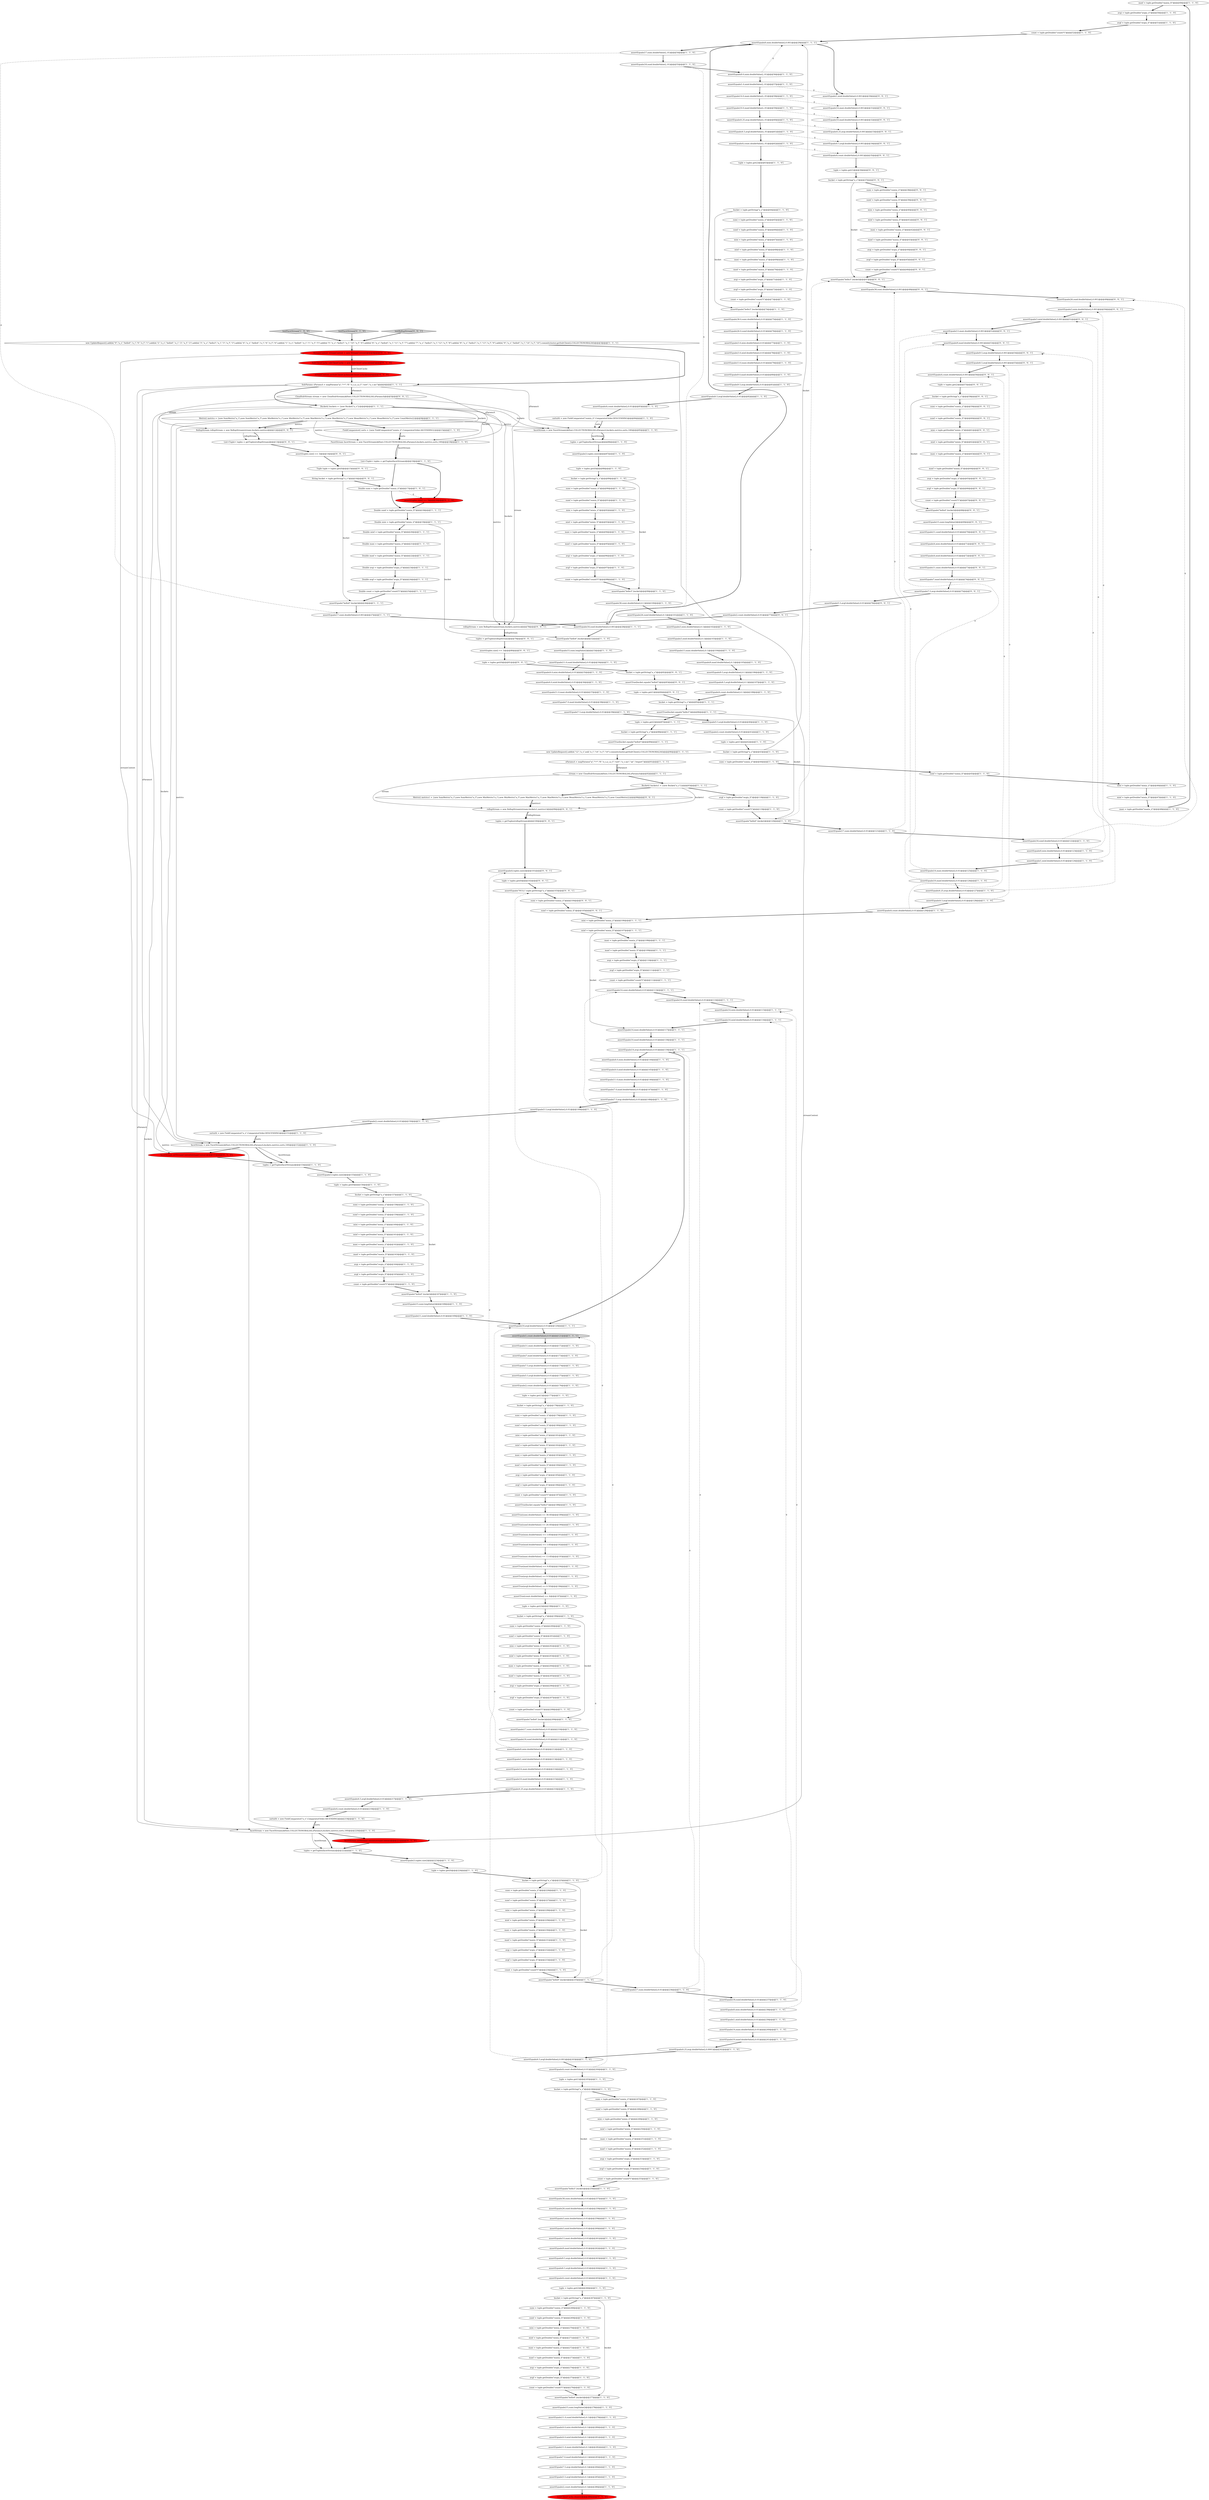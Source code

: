digraph {
163 [style = filled, label = "maxf = tuple.getDouble(\"max(a_f)\")@@@49@@@['1', '1', '0']", fillcolor = white, shape = ellipse image = "AAA0AAABBB1BBB"];
18 [style = filled, label = "bucket = tuple.getString(\"a_s\")@@@199@@@['1', '1', '0']", fillcolor = white, shape = ellipse image = "AAA0AAABBB1BBB"];
247 [style = filled, label = "tuple = tuples.get(1)@@@42@@@['1', '1', '0']", fillcolor = white, shape = ellipse image = "AAA0AAABBB1BBB"];
260 [style = filled, label = "assertEquals(4.0,mini.doubleValue(),0.01)@@@144@@@['1', '1', '0']", fillcolor = white, shape = ellipse image = "AAA0AAABBB1BBB"];
202 [style = filled, label = "assertEquals(1,minf.doubleValue(),0.01)@@@124@@@['1', '1', '0']", fillcolor = white, shape = ellipse image = "AAA0AAABBB1BBB"];
128 [style = filled, label = "assertEquals(4,count.doubleValue(),0.1)@@@108@@@['1', '1', '0']", fillcolor = white, shape = ellipse image = "AAA0AAABBB1BBB"];
62 [style = filled, label = "minf = tuple.getDouble(\"min(a_f)\")@@@107@@@['1', '1', '1']", fillcolor = white, shape = ellipse image = "AAA0AAABBB1BBB"];
165 [style = filled, label = "sumf = tuple.getDouble(\"sum(a_f)\")@@@159@@@['1', '1', '0']", fillcolor = white, shape = ellipse image = "AAA0AAABBB1BBB"];
278 [style = filled, label = "SolrClientCache solrClientCache = new SolrClientCache()@@@5@@@['0', '1', '0']", fillcolor = red, shape = ellipse image = "AAA1AAABBB2BBB"];
147 [style = filled, label = "assertEquals(4,count.doubleValue(),.01)@@@62@@@['1', '1', '0']", fillcolor = white, shape = ellipse image = "AAA0AAABBB1BBB"];
88 [style = filled, label = "assertEquals(3,tuples.size())@@@155@@@['1', '1', '0']", fillcolor = white, shape = ellipse image = "AAA0AAABBB1BBB"];
337 [style = filled, label = "testRollupStream['0', '0', '1']", fillcolor = lightgray, shape = diamond image = "AAA0AAABBB3BBB"];
166 [style = filled, label = "bucket = tuple.getString(\"a_s\")@@@88@@@['1', '1', '1']", fillcolor = white, shape = ellipse image = "AAA0AAABBB1BBB"];
205 [style = filled, label = "avgi = tuple.getDouble(\"avg(a_i)\")@@@164@@@['1', '1', '0']", fillcolor = white, shape = ellipse image = "AAA0AAABBB1BBB"];
45 [style = filled, label = "FacetStream facetStream = new FacetStream(zkHost,COLLECTIONORALIAS,sParamsA,buckets,metrics,sorts,100)@@@18@@@['1', '1', '0']", fillcolor = white, shape = ellipse image = "AAA0AAABBB1BBB"];
139 [style = filled, label = "minf = tuple.getDouble(\"min(a_f)\")@@@161@@@['1', '1', '0']", fillcolor = white, shape = ellipse image = "AAA0AAABBB1BBB"];
63 [style = filled, label = "assertEquals(38.0,sumi.doubleValue(),0.01)@@@75@@@['1', '1', '0']", fillcolor = white, shape = ellipse image = "AAA0AAABBB1BBB"];
35 [style = filled, label = "assertEquals(4.25,avgi.doubleValue(),0.01)@@@127@@@['1', '1', '0']", fillcolor = white, shape = ellipse image = "AAA0AAABBB1BBB"];
68 [style = filled, label = "tuples = getTuples(facetStream)@@@86@@@['1', '1', '0']", fillcolor = white, shape = ellipse image = "AAA0AAABBB1BBB"];
104 [style = filled, label = "tuple = tuples.get(2)@@@266@@@['1', '1', '0']", fillcolor = white, shape = ellipse image = "AAA0AAABBB1BBB"];
183 [style = filled, label = "Double maxf = tuple.getDouble(\"max(a_f)\")@@@22@@@['1', '1', '1']", fillcolor = white, shape = ellipse image = "AAA0AAABBB1BBB"];
155 [style = filled, label = "sumi = tuple.getDouble(\"sum(a_i)\")@@@179@@@['1', '1', '0']", fillcolor = white, shape = ellipse image = "AAA0AAABBB1BBB"];
61 [style = filled, label = "avgf = tuple.getDouble(\"avg(a_f)\")@@@207@@@['1', '1', '0']", fillcolor = white, shape = ellipse image = "AAA0AAABBB1BBB"];
42 [style = filled, label = "avgi = tuple.getDouble(\"avg(a_i)\")@@@185@@@['1', '1', '0']", fillcolor = white, shape = ellipse image = "AAA0AAABBB1BBB"];
315 [style = filled, label = "assertEquals(6.5,avgf.doubleValue(),0.001)@@@55@@@['0', '0', '1']", fillcolor = white, shape = ellipse image = "AAA0AAABBB3BBB"];
298 [style = filled, label = "assert(tuples.size() == 3)@@@80@@@['0', '0', '1']", fillcolor = white, shape = ellipse image = "AAA0AAABBB3BBB"];
30 [style = filled, label = "sorts(0( = new FieldComparator(\"a_s\",ComparatorOrder.DESCENDING)@@@151@@@['1', '1', '0']", fillcolor = white, shape = ellipse image = "AAA0AAABBB1BBB"];
349 [style = filled, label = "avgi = tuple.getDouble(\"avg(a_i)\")@@@65@@@['0', '0', '1']", fillcolor = white, shape = ellipse image = "AAA0AAABBB3BBB"];
94 [style = filled, label = "assertEquals(14,maxi.doubleValue(),0.01)@@@240@@@['1', '1', '0']", fillcolor = white, shape = ellipse image = "AAA0AAABBB1BBB"];
34 [style = filled, label = "maxi = tuple.getDouble(\"max(a_i)\")@@@272@@@['1', '1', '0']", fillcolor = white, shape = ellipse image = "AAA0AAABBB1BBB"];
69 [style = filled, label = "assertEquals(4.5,avgf.doubleValue(),0.001)@@@243@@@['1', '1', '0']", fillcolor = white, shape = ellipse image = "AAA0AAABBB1BBB"];
140 [style = filled, label = "assertEquals(10,minf.doubleValue(),0.01)@@@116@@@['1', '1', '1']", fillcolor = white, shape = ellipse image = "AAA0AAABBB1BBB"];
66 [style = filled, label = "assertEquals(1,minf.doubleValue(),0.01)@@@213@@@['1', '1', '0']", fillcolor = white, shape = ellipse image = "AAA0AAABBB1BBB"];
246 [style = filled, label = "mini = tuple.getDouble(\"min(a_i)\")@@@270@@@['1', '1', '0']", fillcolor = white, shape = ellipse image = "AAA0AAABBB1BBB"];
148 [style = filled, label = "assertEquals(17,sumi.doubleValue(),0.001)@@@27@@@['1', '1', '1']", fillcolor = white, shape = ellipse image = "AAA0AAABBB1BBB"];
276 [style = filled, label = "facetStream.setStreamContext(streamContext)@@@153@@@['0', '1', '0']", fillcolor = red, shape = ellipse image = "AAA1AAABBB2BBB"];
233 [style = filled, label = "maxi = tuple.getDouble(\"max(a_i)\")@@@204@@@['1', '1', '0']", fillcolor = white, shape = ellipse image = "AAA0AAABBB1BBB"];
234 [style = filled, label = "sumi = tuple.getDouble(\"sum(a_i)\")@@@44@@@['1', '1', '0']", fillcolor = white, shape = ellipse image = "AAA0AAABBB1BBB"];
324 [style = filled, label = "tuples = getTuples(rollupStream)@@@100@@@['0', '0', '1']", fillcolor = white, shape = ellipse image = "AAA0AAABBB3BBB"];
11 [style = filled, label = "testFacetStream['1', '0', '0']", fillcolor = lightgray, shape = diamond image = "AAA0AAABBB1BBB"];
231 [style = filled, label = "assertEquals(17,sumi.doubleValue(),.01)@@@54@@@['1', '1', '0']", fillcolor = white, shape = ellipse image = "AAA0AAABBB1BBB"];
321 [style = filled, label = "count = tuple.getDouble(\"count(*)\")@@@67@@@['0', '0', '1']", fillcolor = white, shape = ellipse image = "AAA0AAABBB3BBB"];
302 [style = filled, label = "String bucket = tuple.getString(\"a_s\")@@@16@@@['0', '0', '1']", fillcolor = white, shape = ellipse image = "AAA0AAABBB3BBB"];
333 [style = filled, label = "assertEquals(4.5,avgf.doubleValue(),0.001)@@@34@@@['0', '0', '1']", fillcolor = white, shape = ellipse image = "AAA0AAABBB3BBB"];
236 [style = filled, label = "assertEquals(7.5,avgi.doubleValue(),0.1)@@@284@@@['1', '1', '0']", fillcolor = white, shape = ellipse image = "AAA0AAABBB1BBB"];
21 [style = filled, label = "assertEquals(11.0,sumf.doubleValue(),0.01)@@@34@@@['1', '1', '0']", fillcolor = white, shape = ellipse image = "AAA0AAABBB1BBB"];
86 [style = filled, label = "assertEquals(13,maxi.doubleValue(),0.01)@@@261@@@['1', '1', '0']", fillcolor = white, shape = ellipse image = "AAA0AAABBB1BBB"];
314 [style = filled, label = "List<Tuple> tuples = getTuples(rollupStream)@@@13@@@['0', '0', '1']", fillcolor = white, shape = ellipse image = "AAA0AAABBB3BBB"];
206 [style = filled, label = "tuple = tuples.get(2)@@@87@@@['1', '1', '1']", fillcolor = white, shape = ellipse image = "AAA0AAABBB1BBB"];
1 [style = filled, label = "sumf = tuple.getDouble(\"sum(a_f)\")@@@248@@@['1', '1', '0']", fillcolor = white, shape = ellipse image = "AAA0AAABBB1BBB"];
33 [style = filled, label = "avgf = tuple.getDouble(\"avg(a_f)\")@@@97@@@['1', '1', '0']", fillcolor = white, shape = ellipse image = "AAA0AAABBB1BBB"];
105 [style = filled, label = "assertTrue(count.doubleValue() == 4)@@@197@@@['1', '1', '0']", fillcolor = white, shape = ellipse image = "AAA0AAABBB1BBB"];
187 [style = filled, label = "facetStream = new FacetStream(zkHost,COLLECTIONORALIAS,sParamsA,buckets,metrics,sorts,100)@@@85@@@['1', '1', '0']", fillcolor = white, shape = ellipse image = "AAA0AAABBB1BBB"];
158 [style = filled, label = "assertEquals(4.0,minf.doubleValue(),0.01)@@@36@@@['1', '1', '0']", fillcolor = white, shape = ellipse image = "AAA0AAABBB1BBB"];
102 [style = filled, label = "avgf = tuple.getDouble(\"avg(a_f)\")@@@233@@@['1', '1', '0']", fillcolor = white, shape = ellipse image = "AAA0AAABBB1BBB"];
204 [style = filled, label = "avgf = tuple.getDouble(\"avg(a_f)\")@@@51@@@['1', '1', '0']", fillcolor = white, shape = ellipse image = "AAA0AAABBB1BBB"];
57 [style = filled, label = "count = tuple.getDouble(\"count(*)\")@@@187@@@['1', '1', '0']", fillcolor = white, shape = ellipse image = "AAA0AAABBB1BBB"];
4 [style = filled, label = "tuples = getTuples(facetStream)@@@154@@@['1', '1', '0']", fillcolor = white, shape = ellipse image = "AAA0AAABBB1BBB"];
210 [style = filled, label = "assertEquals(10,sumf.doubleValue(),0.01)@@@114@@@['1', '1', '1']", fillcolor = white, shape = ellipse image = "AAA0AAABBB1BBB"];
185 [style = filled, label = "assertEquals(0,mini.doubleValue(),0.001)@@@29@@@['1', '1', '1']", fillcolor = white, shape = ellipse image = "AAA0AAABBB1BBB"];
311 [style = filled, label = "Metric(( metrics1 = {new SumMetric(\"a_i\"),new SumMetric(\"a_f\"),new MinMetric(\"a_i\"),new MinMetric(\"a_f\"),new MaxMetric(\"a_i\"),new MaxMetric(\"a_f\"),new MeanMetric(\"a_i\"),new MeanMetric(\"a_f\"),new CountMetric()}@@@96@@@['0', '0', '1']", fillcolor = white, shape = ellipse image = "AAA0AAABBB3BBB"];
64 [style = filled, label = "count = tuple.getDouble(\"count(*)\")@@@276@@@['1', '1', '0']", fillcolor = white, shape = ellipse image = "AAA0AAABBB1BBB"];
242 [style = filled, label = "Double minf = tuple.getDouble(\"min(a_f)\")@@@20@@@['1', '1', '1']", fillcolor = white, shape = ellipse image = "AAA0AAABBB1BBB"];
261 [style = filled, label = "assertTrue(avgf.doubleValue() == 6.5D)@@@196@@@['1', '1', '0']", fillcolor = white, shape = ellipse image = "AAA0AAABBB1BBB"];
271 [style = filled, label = "mini = tuple.getDouble(\"min(a_i)\")@@@228@@@['1', '1', '0']", fillcolor = white, shape = ellipse image = "AAA0AAABBB1BBB"];
114 [style = filled, label = "List<Tuple> tuples = getTuples(facetStream)@@@19@@@['1', '1', '0']", fillcolor = white, shape = ellipse image = "AAA0AAABBB1BBB"];
334 [style = filled, label = "assertEquals(4,count.doubleValue(),0.001)@@@35@@@['0', '0', '1']", fillcolor = white, shape = ellipse image = "AAA0AAABBB3BBB"];
200 [style = filled, label = "Bucket(( buckets = {new Bucket(\"a_s\")}@@@6@@@['1', '1', '1']", fillcolor = white, shape = ellipse image = "AAA0AAABBB1BBB"];
101 [style = filled, label = "count = tuple.getDouble(\"count(*)\")@@@112@@@['1', '1', '1']", fillcolor = white, shape = ellipse image = "AAA0AAABBB1BBB"];
224 [style = filled, label = "assertEquals(3,tuples.size())@@@223@@@['1', '1', '0']", fillcolor = white, shape = ellipse image = "AAA0AAABBB1BBB"];
279 [style = filled, label = "streamContext.setSolrClientCache(solrClientCache)@@@6@@@['0', '1', '0']", fillcolor = red, shape = ellipse image = "AAA1AAABBB2BBB"];
192 [style = filled, label = "assertTrue(bucket.equals(\"hello3\"))@@@188@@@['1', '1', '0']", fillcolor = white, shape = ellipse image = "AAA0AAABBB1BBB"];
71 [style = filled, label = "sorts(0( = new FieldComparator(\"sum(a_i)\",ComparatorOrder.DESCENDING)@@@84@@@['1', '1', '0']", fillcolor = white, shape = ellipse image = "AAA0AAABBB1BBB"];
239 [style = filled, label = "assertEquals(18,sumf.doubleValue(),.01)@@@55@@@['1', '1', '0']", fillcolor = white, shape = ellipse image = "AAA0AAABBB1BBB"];
141 [style = filled, label = "assertEquals(17,sumi.doubleValue(),0.01)@@@121@@@['1', '1', '0']", fillcolor = white, shape = ellipse image = "AAA0AAABBB1BBB"];
8 [style = filled, label = "assertEquals(\"hello0\",bucket)@@@26@@@['1', '1', '1']", fillcolor = white, shape = ellipse image = "AAA0AAABBB1BBB"];
316 [style = filled, label = "assertEquals(3,minf.doubleValue(),0.001)@@@51@@@['0', '0', '1']", fillcolor = white, shape = ellipse image = "AAA0AAABBB3BBB"];
212 [style = filled, label = "assertEquals(7,maxf.doubleValue(),0.01)@@@173@@@['1', '1', '0']", fillcolor = white, shape = ellipse image = "AAA0AAABBB1BBB"];
27 [style = filled, label = "minf = tuple.getDouble(\"min(a_f)\")@@@203@@@['1', '1', '0']", fillcolor = white, shape = ellipse image = "AAA0AAABBB1BBB"];
123 [style = filled, label = "bucket = tuple.getString(\"a_s\")@@@225@@@['1', '1', '0']", fillcolor = white, shape = ellipse image = "AAA0AAABBB1BBB"];
193 [style = filled, label = "assertEquals(7.5,avgi.doubleValue(),0.01)@@@148@@@['1', '1', '0']", fillcolor = white, shape = ellipse image = "AAA0AAABBB1BBB"];
175 [style = filled, label = "avgf = tuple.getDouble(\"avg(a_f)\")@@@118@@@['1', '1', '0']", fillcolor = white, shape = ellipse image = "AAA0AAABBB1BBB"];
322 [style = filled, label = "assertEquals(14,maxi.doubleValue(),0.001)@@@31@@@['0', '0', '1']", fillcolor = white, shape = ellipse image = "AAA0AAABBB3BBB"];
258 [style = filled, label = "maxi = tuple.getDouble(\"max(a_i)\")@@@183@@@['1', '1', '0']", fillcolor = white, shape = ellipse image = "AAA0AAABBB1BBB"];
272 [style = filled, label = "assertEquals(\"hello4\",bucket)@@@167@@@['1', '1', '0']", fillcolor = white, shape = ellipse image = "AAA0AAABBB1BBB"];
297 [style = filled, label = "sumf = tuple.getDouble(\"sum(a_f)\")@@@39@@@['0', '0', '1']", fillcolor = white, shape = ellipse image = "AAA0AAABBB3BBB"];
50 [style = filled, label = "sumi = tuple.getDouble(\"sum(a_i)\")@@@65@@@['1', '1', '0']", fillcolor = white, shape = ellipse image = "AAA0AAABBB1BBB"];
93 [style = filled, label = "assertEquals(7.0,maxf.doubleValue(),0.1)@@@283@@@['1', '1', '0']", fillcolor = white, shape = ellipse image = "AAA0AAABBB1BBB"];
149 [style = filled, label = "assertEquals(7.0,maxf.doubleValue(),0.01)@@@38@@@['1', '1', '0']", fillcolor = white, shape = ellipse image = "AAA0AAABBB1BBB"];
146 [style = filled, label = "minf = tuple.getDouble(\"min(a_f)\")@@@250@@@['1', '1', '0']", fillcolor = white, shape = ellipse image = "AAA0AAABBB1BBB"];
40 [style = filled, label = "assertEquals(0,mini.doubleValue(),0.01)@@@212@@@['1', '1', '0']", fillcolor = white, shape = ellipse image = "AAA0AAABBB1BBB"];
289 [style = filled, label = "sumf = tuple.getDouble(\"sum(a_f)\")@@@105@@@['0', '0', '1']", fillcolor = white, shape = ellipse image = "AAA0AAABBB3BBB"];
331 [style = filled, label = "assertEquals(4,count.doubleValue(),0.001)@@@56@@@['0', '0', '1']", fillcolor = white, shape = ellipse image = "AAA0AAABBB3BBB"];
336 [style = filled, label = "assertEquals(15,sumi.longValue())@@@69@@@['0', '0', '1']", fillcolor = white, shape = ellipse image = "AAA0AAABBB3BBB"];
342 [style = filled, label = "minf = tuple.getDouble(\"min(a_f)\")@@@41@@@['0', '0', '1']", fillcolor = white, shape = ellipse image = "AAA0AAABBB3BBB"];
182 [style = filled, label = "mini = tuple.getDouble(\"min(a_i)\")@@@249@@@['1', '1', '0']", fillcolor = white, shape = ellipse image = "AAA0AAABBB1BBB"];
304 [style = filled, label = "assertEquals(9.5,avgi.doubleValue(),0.001)@@@54@@@['0', '0', '1']", fillcolor = white, shape = ellipse image = "AAA0AAABBB3BBB"];
283 [style = filled, label = "assertEquals(10,maxf.doubleValue(),0.001)@@@32@@@['0', '0', '1']", fillcolor = white, shape = ellipse image = "AAA0AAABBB3BBB"];
115 [style = filled, label = "assertEquals(26.0,sumf.doubleValue(),0.01)@@@76@@@['1', '1', '0']", fillcolor = white, shape = ellipse image = "AAA0AAABBB1BBB"];
98 [style = filled, label = "assertTrue(sumf.doubleValue() == 26.0D)@@@190@@@['1', '1', '0']", fillcolor = white, shape = ellipse image = "AAA0AAABBB1BBB"];
152 [style = filled, label = "assertEquals(4,count.doubleValue(),0.01)@@@218@@@['1', '1', '0']", fillcolor = white, shape = ellipse image = "AAA0AAABBB1BBB"];
127 [style = filled, label = "sumf = tuple.getDouble(\"sum(a_f)\")@@@180@@@['1', '1', '0']", fillcolor = white, shape = ellipse image = "AAA0AAABBB1BBB"];
5 [style = filled, label = "assertEquals(15,sumi.longValue())@@@168@@@['1', '1', '0']", fillcolor = white, shape = ellipse image = "AAA0AAABBB1BBB"];
229 [style = filled, label = "assertEquals(0,mini.doubleValue(),0.01)@@@238@@@['1', '1', '0']", fillcolor = white, shape = ellipse image = "AAA0AAABBB1BBB"];
130 [style = filled, label = "assertEquals(2,count.doubleValue(),0.1)@@@286@@@['1', '1', '0']", fillcolor = white, shape = ellipse image = "AAA0AAABBB1BBB"];
52 [style = filled, label = "minf = tuple.getDouble(\"min(a_f)\")@@@229@@@['1', '1', '0']", fillcolor = white, shape = ellipse image = "AAA0AAABBB1BBB"];
85 [style = filled, label = "assertEquals(4.25,avgi.doubleValue(),0.0001)@@@242@@@['1', '1', '0']", fillcolor = white, shape = ellipse image = "AAA0AAABBB1BBB"];
150 [style = filled, label = "stream = new CloudSolrStream(zkHost,COLLECTIONORALIAS,sParamsA)@@@92@@@['1', '1', '1']", fillcolor = white, shape = ellipse image = "AAA0AAABBB1BBB"];
309 [style = filled, label = "tuple = tuples.get(1)@@@36@@@['0', '0', '1']", fillcolor = white, shape = ellipse image = "AAA0AAABBB3BBB"];
26 [style = filled, label = "maxf = tuple.getDouble(\"max(a_f)\")@@@70@@@['1', '1', '0']", fillcolor = white, shape = ellipse image = "AAA0AAABBB1BBB"];
266 [style = filled, label = "assertEquals(2,count.doubleValue(),0.01)@@@41@@@['1', '1', '0']", fillcolor = white, shape = ellipse image = "AAA0AAABBB1BBB"];
209 [style = filled, label = "assertEquals(26,sumf.doubleValue(),0.01)@@@258@@@['1', '1', '0']", fillcolor = white, shape = ellipse image = "AAA0AAABBB1BBB"];
257 [style = filled, label = "sumf = tuple.getDouble(\"sum(a_f)\")@@@201@@@['1', '1', '0']", fillcolor = white, shape = ellipse image = "AAA0AAABBB1BBB"];
55 [style = filled, label = "maxf = tuple.getDouble(\"max(a_f)\")@@@95@@@['1', '1', '0']", fillcolor = white, shape = ellipse image = "AAA0AAABBB1BBB"];
275 [style = filled, label = "StreamContext streamContext = new StreamContext()@@@4@@@['0', '1', '0']", fillcolor = red, shape = ellipse image = "AAA1AAABBB2BBB"];
81 [style = filled, label = "maxi = tuple.getDouble(\"max(a_i)\")@@@108@@@['1', '1', '1']", fillcolor = white, shape = ellipse image = "AAA0AAABBB1BBB"];
238 [style = filled, label = "new UpdateRequest().add(id,\"12\",\"a_s\",null,\"a_i\",\"14\",\"a_f\",\"10\").commit(cluster.getSolrClient(),COLLECTIONORALIAS)@@@90@@@['1', '1', '1']", fillcolor = white, shape = ellipse image = "AAA0AAABBB1BBB"];
320 [style = filled, label = "sumi = tuple.getDouble(\"sum(a_i)\")@@@104@@@['0', '0', '1']", fillcolor = white, shape = ellipse image = "AAA0AAABBB3BBB"];
318 [style = filled, label = "assertEquals(38,sumi.doubleValue(),0.001)@@@48@@@['0', '0', '1']", fillcolor = white, shape = ellipse image = "AAA0AAABBB3BBB"];
56 [style = filled, label = "mini = tuple.getDouble(\"min(a_i)\")@@@202@@@['1', '1', '0']", fillcolor = white, shape = ellipse image = "AAA0AAABBB1BBB"];
39 [style = filled, label = "assertEquals(\"hello3\",bucket)@@@99@@@['1', '1', '0']", fillcolor = white, shape = ellipse image = "AAA0AAABBB1BBB"];
245 [style = filled, label = "assertEquals(3.0,minf.doubleValue(),0.01)@@@78@@@['1', '1', '0']", fillcolor = white, shape = ellipse image = "AAA0AAABBB1BBB"];
293 [style = filled, label = "maxi = tuple.getDouble(\"max(a_i)\")@@@63@@@['0', '0', '1']", fillcolor = white, shape = ellipse image = "AAA0AAABBB3BBB"];
240 [style = filled, label = "assertEquals(10,maxf.doubleValue(),0.01)@@@241@@@['1', '1', '0']", fillcolor = white, shape = ellipse image = "AAA0AAABBB1BBB"];
49 [style = filled, label = "Double sumf = tuple.getDouble(\"sum(a_f)\")@@@18@@@['1', '1', '1']", fillcolor = white, shape = ellipse image = "AAA0AAABBB1BBB"];
84 [style = filled, label = "assertEquals(4,count.doubleValue(),0.01)@@@83@@@['1', '1', '0']", fillcolor = white, shape = ellipse image = "AAA0AAABBB1BBB"];
344 [style = filled, label = "assertEquals(4,minf.doubleValue(),0.01)@@@72@@@['0', '0', '1']", fillcolor = white, shape = ellipse image = "AAA0AAABBB3BBB"];
197 [style = filled, label = "assertEquals(11.0,maxi.doubleValue(),0.1)@@@282@@@['1', '1', '0']", fillcolor = white, shape = ellipse image = "AAA0AAABBB1BBB"];
74 [style = filled, label = "assertTrue(mini.doubleValue() == 3.0D)@@@191@@@['1', '1', '0']", fillcolor = white, shape = ellipse image = "AAA0AAABBB1BBB"];
112 [style = filled, label = "assertEquals(7.0,maxf.doubleValue(),0.01)@@@147@@@['1', '1', '0']", fillcolor = white, shape = ellipse image = "AAA0AAABBB1BBB"];
281 [style = filled, label = "assertEquals(\"hello3\",bucket)@@@47@@@['0', '0', '1']", fillcolor = white, shape = ellipse image = "AAA0AAABBB3BBB"];
122 [style = filled, label = "sumf = tuple.getDouble(\"sum(a_f)\")@@@269@@@['1', '1', '0']", fillcolor = white, shape = ellipse image = "AAA0AAABBB1BBB"];
29 [style = filled, label = "avgf = tuple.getDouble(\"avg(a_f)\")@@@111@@@['1', '1', '1']", fillcolor = white, shape = ellipse image = "AAA0AAABBB1BBB"];
111 [style = filled, label = "maxf = tuple.getDouble(\"max(a_f)\")@@@231@@@['1', '1', '0']", fillcolor = white, shape = ellipse image = "AAA0AAABBB1BBB"];
291 [style = filled, label = "tuple = tuples.get(0)@@@81@@@['0', '0', '1']", fillcolor = white, shape = ellipse image = "AAA0AAABBB3BBB"];
350 [style = filled, label = "assertEquals(3,mini.doubleValue(),0.001)@@@50@@@['0', '0', '1']", fillcolor = white, shape = ellipse image = "AAA0AAABBB3BBB"];
332 [style = filled, label = "tuple = tuples.get(0)@@@102@@@['0', '0', '1']", fillcolor = white, shape = ellipse image = "AAA0AAABBB3BBB"];
215 [style = filled, label = "assertEquals(10,maxf.doubleValue(),0.01)@@@126@@@['1', '1', '0']", fillcolor = white, shape = ellipse image = "AAA0AAABBB1BBB"];
113 [style = filled, label = "assertEquals(9.5,avgi.doubleValue(),0.01)@@@81@@@['1', '1', '0']", fillcolor = white, shape = ellipse image = "AAA0AAABBB1BBB"];
300 [style = filled, label = "count = tuple.getDouble(\"count(*)\")@@@46@@@['0', '0', '1']", fillcolor = white, shape = ellipse image = "AAA0AAABBB3BBB"];
116 [style = filled, label = "count = tuple.getDouble(\"count(*)\")@@@98@@@['1', '1', '0']", fillcolor = white, shape = ellipse image = "AAA0AAABBB1BBB"];
211 [style = filled, label = "Double maxi = tuple.getDouble(\"max(a_i)\")@@@21@@@['1', '1', '1']", fillcolor = white, shape = ellipse image = "AAA0AAABBB1BBB"];
277 [style = filled, label = "testFacetStream['0', '1', '0']", fillcolor = lightgray, shape = diamond image = "AAA0AAABBB2BBB"];
137 [style = filled, label = "assertEquals(9.5,avgi.doubleValue(),0.1)@@@106@@@['1', '1', '0']", fillcolor = white, shape = ellipse image = "AAA0AAABBB1BBB"];
292 [style = filled, label = "assertEquals(\"NULL\",tuple.getString(\"a_s\"))@@@103@@@['0', '0', '1']", fillcolor = white, shape = ellipse image = "AAA0AAABBB3BBB"];
89 [style = filled, label = "assertEquals(9,maxf.doubleValue(),0.1)@@@105@@@['1', '1', '0']", fillcolor = white, shape = ellipse image = "AAA0AAABBB1BBB"];
99 [style = filled, label = "assertTrue(bucket.equals(\"hello3\"))@@@86@@@['1', '1', '1']", fillcolor = white, shape = ellipse image = "AAA0AAABBB1BBB"];
221 [style = filled, label = "assertTrue(maxi.doubleValue() == 13.0D)@@@193@@@['1', '1', '0']", fillcolor = white, shape = ellipse image = "AAA0AAABBB1BBB"];
195 [style = filled, label = "avgi = tuple.getDouble(\"avg(a_i)\")@@@232@@@['1', '1', '0']", fillcolor = white, shape = ellipse image = "AAA0AAABBB1BBB"];
249 [style = filled, label = "bucket = tuple.getString(\"a_s\")@@@64@@@['1', '1', '0']", fillcolor = white, shape = ellipse image = "AAA0AAABBB1BBB"];
213 [style = filled, label = "assertEquals(14.0,maxi.doubleValue(),.01)@@@58@@@['1', '1', '0']", fillcolor = white, shape = ellipse image = "AAA0AAABBB1BBB"];
232 [style = filled, label = "tuple = tuples.get(0)@@@156@@@['1', '1', '0']", fillcolor = white, shape = ellipse image = "AAA0AAABBB1BBB"];
273 [style = filled, label = "{solrClientCache.close()}@@@288@@@['0', '1', '0']", fillcolor = red, shape = ellipse image = "AAA1AAABBB2BBB"];
82 [style = filled, label = "assertEquals(4.0,mini.doubleValue(),0.01)@@@35@@@['1', '1', '0']", fillcolor = white, shape = ellipse image = "AAA0AAABBB1BBB"];
216 [style = filled, label = "assertEquals(4,count.doubleValue(),0.01)@@@129@@@['1', '1', '0']", fillcolor = white, shape = ellipse image = "AAA0AAABBB1BBB"];
0 [style = filled, label = "assertEquals(17,sumi.doubleValue(),0.01)@@@236@@@['1', '1', '0']", fillcolor = white, shape = ellipse image = "AAA0AAABBB1BBB"];
31 [style = filled, label = "new UpdateRequest().add(id,\"0\",\"a_s\",\"hello0\",\"a_i\",\"0\",\"a_f\",\"1\").add(id,\"2\",\"a_s\",\"hello0\",\"a_i\",\"2\",\"a_f\",\"2\").add(id,\"3\",\"a_s\",\"hello3\",\"a_i\",\"3\",\"a_f\",\"3\").add(id,\"4\",\"a_s\",\"hello4\",\"a_i\",\"4\",\"a_f\",\"4\").add(id,\"1\",\"a_s\",\"hello0\",\"a_i\",\"1\",\"a_f\",\"5\").add(id,\"5\",\"a_s\",\"hello3\",\"a_i\",\"10\",\"a_f\",\"6\").add(id,\"6\",\"a_s\",\"hello4\",\"a_i\",\"11\",\"a_f\",\"7\").add(id,\"7\",\"a_s\",\"hello3\",\"a_i\",\"12\",\"a_f\",\"8\").add(id,\"8\",\"a_s\",\"hello3\",\"a_i\",\"13\",\"a_f\",\"9\").add(id,\"9\",\"a_s\",\"hello0\",\"a_i\",\"14\",\"a_f\",\"10\").commit(cluster.getSolrClient(),COLLECTIONORALIAS)@@@3@@@['1', '1', '1']", fillcolor = white, shape = ellipse image = "AAA0AAABBB1BBB"];
243 [style = filled, label = "assertTrue(minf.doubleValue() == 3.0D)@@@192@@@['1', '1', '0']", fillcolor = white, shape = ellipse image = "AAA0AAABBB1BBB"];
180 [style = filled, label = "assertEquals(13,maxi.doubleValue(),0.1)@@@104@@@['1', '1', '0']", fillcolor = white, shape = ellipse image = "AAA0AAABBB1BBB"];
329 [style = filled, label = "tuples = getTuples(rollupStream)@@@79@@@['0', '0', '1']", fillcolor = white, shape = ellipse image = "AAA0AAABBB3BBB"];
156 [style = filled, label = "assertEquals(4.25,avgi.doubleValue(),0.01)@@@216@@@['1', '1', '0']", fillcolor = white, shape = ellipse image = "AAA0AAABBB1BBB"];
313 [style = filled, label = "maxf = tuple.getDouble(\"max(a_f)\")@@@43@@@['0', '0', '1']", fillcolor = white, shape = ellipse image = "AAA0AAABBB3BBB"];
310 [style = filled, label = "avgf = tuple.getDouble(\"avg(a_f)\")@@@66@@@['0', '0', '1']", fillcolor = white, shape = ellipse image = "AAA0AAABBB3BBB"];
38 [style = filled, label = "assertEquals(9.0,maxf.doubleValue(),0.01)@@@80@@@['1', '1', '0']", fillcolor = white, shape = ellipse image = "AAA0AAABBB1BBB"];
288 [style = filled, label = "assertEquals(11,sumf.doubleValue(),0.01)@@@70@@@['0', '0', '1']", fillcolor = white, shape = ellipse image = "AAA0AAABBB3BBB"];
264 [style = filled, label = "tuple = tuples.get(0)@@@88@@@['1', '1', '0']", fillcolor = white, shape = ellipse image = "AAA0AAABBB1BBB"];
308 [style = filled, label = "sumi = tuple.getDouble(\"sum(a_i)\")@@@38@@@['0', '0', '1']", fillcolor = white, shape = ellipse image = "AAA0AAABBB3BBB"];
339 [style = filled, label = "rollupStream = new RollupStream(stream,buckets,metrics)@@@78@@@['0', '0', '1']", fillcolor = white, shape = ellipse image = "AAA0AAABBB3BBB"];
226 [style = filled, label = "tuple = tuples.get(0)@@@224@@@['1', '1', '0']", fillcolor = white, shape = ellipse image = "AAA0AAABBB1BBB"];
222 [style = filled, label = "sorts(0( = new FieldComparator(\"a_s\",ComparatorOrder.ASCENDING)@@@219@@@['1', '1', '0']", fillcolor = white, shape = ellipse image = "AAA0AAABBB1BBB"];
201 [style = filled, label = "sumi = tuple.getDouble(\"sum(a_i)\")@@@90@@@['1', '1', '0']", fillcolor = white, shape = ellipse image = "AAA0AAABBB1BBB"];
167 [style = filled, label = "assertEquals(4.0,minf.doubleValue(),0.01)@@@145@@@['1', '1', '0']", fillcolor = white, shape = ellipse image = "AAA0AAABBB1BBB"];
286 [style = filled, label = "assertEquals(1,minf.doubleValue(),0.001)@@@30@@@['0', '0', '1']", fillcolor = white, shape = ellipse image = "AAA0AAABBB3BBB"];
348 [style = filled, label = "sumf = tuple.getDouble(\"sum(a_f)\")@@@60@@@['0', '0', '1']", fillcolor = white, shape = ellipse image = "AAA0AAABBB3BBB"];
143 [style = filled, label = "assertEquals(10.0,maxf.doubleValue(),.01)@@@59@@@['1', '1', '0']", fillcolor = white, shape = ellipse image = "AAA0AAABBB1BBB"];
173 [style = filled, label = "assertEquals(10,maxf.doubleValue(),0.01)@@@215@@@['1', '1', '0']", fillcolor = white, shape = ellipse image = "AAA0AAABBB1BBB"];
53 [style = filled, label = "assertEquals(3.0,mini.doubleValue(),0.01)@@@77@@@['1', '1', '0']", fillcolor = white, shape = ellipse image = "AAA0AAABBB1BBB"];
108 [style = filled, label = "assertEquals(5.5,avgf.doubleValue(),0.01)@@@149@@@['1', '1', '0']", fillcolor = white, shape = ellipse image = "AAA0AAABBB1BBB"];
335 [style = filled, label = "assertEquals(11,maxi.doubleValue(),0.01)@@@73@@@['0', '0', '1']", fillcolor = white, shape = ellipse image = "AAA0AAABBB3BBB"];
16 [style = filled, label = "avgf = tuple.getDouble(\"avg(a_f)\")@@@165@@@['1', '1', '0']", fillcolor = white, shape = ellipse image = "AAA0AAABBB1BBB"];
72 [style = filled, label = "tuple = tuples.get(1)@@@177@@@['1', '1', '0']", fillcolor = white, shape = ellipse image = "AAA0AAABBB1BBB"];
133 [style = filled, label = "assertEquals(18,sumf.doubleValue(),0.01)@@@122@@@['1', '1', '0']", fillcolor = white, shape = ellipse image = "AAA0AAABBB1BBB"];
168 [style = filled, label = "assertEquals(15,sumi.longValue())@@@278@@@['1', '1', '0']", fillcolor = white, shape = ellipse image = "AAA0AAABBB1BBB"];
95 [style = filled, label = "assertEquals(2,count.doubleValue(),0.01)@@@150@@@['1', '1', '0']", fillcolor = white, shape = ellipse image = "AAA0AAABBB1BBB"];
121 [style = filled, label = "assertTrue(maxf.doubleValue() == 9.0D)@@@194@@@['1', '1', '0']", fillcolor = white, shape = ellipse image = "AAA0AAABBB1BBB"];
90 [style = filled, label = "sumi = tuple.getDouble(\"sum(a_i)\")@@@268@@@['1', '1', '0']", fillcolor = white, shape = ellipse image = "AAA0AAABBB1BBB"];
142 [style = filled, label = "facetStream = new FacetStream(zkHost,COLLECTIONORALIAS,sParamsA,buckets,metrics,sorts,100)@@@152@@@['1', '1', '0']", fillcolor = white, shape = ellipse image = "AAA0AAABBB1BBB"];
151 [style = filled, label = "sumi = tuple.getDouble(\"sum(a_i)\")@@@158@@@['1', '1', '0']", fillcolor = white, shape = ellipse image = "AAA0AAABBB1BBB"];
203 [style = filled, label = "tuple = tuples.get(1)@@@245@@@['1', '1', '0']", fillcolor = white, shape = ellipse image = "AAA0AAABBB1BBB"];
161 [style = filled, label = "assertEquals(15,sumi.longValue())@@@33@@@['1', '1', '0']", fillcolor = white, shape = ellipse image = "AAA0AAABBB1BBB"];
327 [style = filled, label = "bucket = tuple.getString(\"a_s\")@@@82@@@['0', '0', '1']", fillcolor = white, shape = ellipse image = "AAA0AAABBB3BBB"];
295 [style = filled, label = "assertEquals(9,maxf.doubleValue(),0.001)@@@53@@@['0', '0', '1']", fillcolor = white, shape = ellipse image = "AAA0AAABBB3BBB"];
44 [style = filled, label = "count = tuple.getDouble(\"count(*)\")@@@255@@@['1', '1', '0']", fillcolor = white, shape = ellipse image = "AAA0AAABBB1BBB"];
135 [style = filled, label = "mini = tuple.getDouble(\"min(a_i)\")@@@46@@@['1', '1', '0']", fillcolor = white, shape = ellipse image = "AAA0AAABBB1BBB"];
220 [style = filled, label = "assertEquals(3,tuples.size())@@@87@@@['1', '1', '0']", fillcolor = white, shape = ellipse image = "AAA0AAABBB1BBB"];
14 [style = filled, label = "maxf = tuple.getDouble(\"max(a_f)\")@@@252@@@['1', '1', '0']", fillcolor = white, shape = ellipse image = "AAA0AAABBB1BBB"];
188 [style = filled, label = "assertEquals(1,minf.doubleValue(),0.01)@@@239@@@['1', '1', '0']", fillcolor = white, shape = ellipse image = "AAA0AAABBB1BBB"];
290 [style = filled, label = "assertEquals(4,tuples.size())@@@101@@@['0', '0', '1']", fillcolor = white, shape = ellipse image = "AAA0AAABBB3BBB"];
110 [style = filled, label = "Double avgi = tuple.getDouble(\"avg(a_i)\")@@@23@@@['1', '1', '1']", fillcolor = white, shape = ellipse image = "AAA0AAABBB1BBB"];
24 [style = filled, label = "assertEquals(1.0,minf.doubleValue(),.01)@@@57@@@['1', '1', '0']", fillcolor = white, shape = ellipse image = "AAA0AAABBB1BBB"];
97 [style = filled, label = "Double count = tuple.getDouble(\"count(*)\")@@@25@@@['1', '1', '1']", fillcolor = white, shape = ellipse image = "AAA0AAABBB1BBB"];
43 [style = filled, label = "count = tuple.getDouble(\"count(*)\")@@@208@@@['1', '1', '0']", fillcolor = white, shape = ellipse image = "AAA0AAABBB1BBB"];
250 [style = filled, label = "assertEquals(6.5,avgf.doubleValue(),0.1)@@@107@@@['1', '1', '0']", fillcolor = white, shape = ellipse image = "AAA0AAABBB1BBB"];
254 [style = filled, label = "assertEquals(\"hello4\",bucket)@@@32@@@['1', '1', '0']", fillcolor = white, shape = ellipse image = "AAA0AAABBB1BBB"];
51 [style = filled, label = "assertEquals(11,maxi.doubleValue(),0.01)@@@172@@@['1', '1', '0']", fillcolor = white, shape = ellipse image = "AAA0AAABBB1BBB"];
319 [style = filled, label = "avgf = tuple.getDouble(\"avg(a_f)\")@@@45@@@['0', '0', '1']", fillcolor = white, shape = ellipse image = "AAA0AAABBB3BBB"];
15 [style = filled, label = "minf = tuple.getDouble(\"min(a_f)\")@@@47@@@['1', '1', '0']", fillcolor = white, shape = ellipse image = "AAA0AAABBB1BBB"];
312 [style = filled, label = "tuple = tuples.get(2)@@@57@@@['0', '0', '1']", fillcolor = white, shape = ellipse image = "AAA0AAABBB3BBB"];
282 [style = filled, label = "minf = tuple.getDouble(\"min(a_f)\")@@@62@@@['0', '0', '1']", fillcolor = white, shape = ellipse image = "AAA0AAABBB3BBB"];
343 [style = filled, label = "assertEquals(13,maxi.doubleValue(),0.001)@@@52@@@['0', '0', '1']", fillcolor = white, shape = ellipse image = "AAA0AAABBB3BBB"];
67 [style = filled, label = "avgi = tuple.getDouble(\"avg(a_i)\")@@@110@@@['1', '1', '1']", fillcolor = white, shape = ellipse image = "AAA0AAABBB1BBB"];
37 [style = filled, label = "assertEquals(11.0,maxi.doubleValue(),0.01)@@@146@@@['1', '1', '0']", fillcolor = white, shape = ellipse image = "AAA0AAABBB1BBB"];
346 [style = filled, label = "RollupStream rollupStream = new RollupStream(stream,buckets,metrics)@@@12@@@['0', '0', '1']", fillcolor = white, shape = ellipse image = "AAA0AAABBB3BBB"];
153 [style = filled, label = "assertEquals(4,count.doubleValue(),0.01)@@@265@@@['1', '1', '0']", fillcolor = white, shape = ellipse image = "AAA0AAABBB1BBB"];
189 [style = filled, label = "avgi = tuple.getDouble(\"avg(a_i)\")@@@253@@@['1', '1', '0']", fillcolor = white, shape = ellipse image = "AAA0AAABBB1BBB"];
162 [style = filled, label = "assertEquals(5.5,avgf.doubleValue(),0.1)@@@285@@@['1', '1', '0']", fillcolor = white, shape = ellipse image = "AAA0AAABBB1BBB"];
78 [style = filled, label = "mini = tuple.getDouble(\"min(a_i)\")@@@106@@@['1', '1', '1']", fillcolor = white, shape = ellipse image = "AAA0AAABBB1BBB"];
218 [style = filled, label = "FieldComparator(( sorts = {new FieldComparator(\"sum(a_i)\",ComparatorOrder.ASCENDING)}@@@15@@@['1', '1', '0']", fillcolor = white, shape = ellipse image = "AAA0AAABBB1BBB"];
25 [style = filled, label = "avgi = tuple.getDouble(\"avg(a_i)\")@@@274@@@['1', '1', '0']", fillcolor = white, shape = ellipse image = "AAA0AAABBB1BBB"];
100 [style = filled, label = "assertEquals(26,sumf.doubleValue(),0.1)@@@101@@@['1', '1', '0']", fillcolor = white, shape = ellipse image = "AAA0AAABBB1BBB"];
196 [style = filled, label = "assertEquals(0.0,mini.doubleValue(),.01)@@@56@@@['1', '1', '0']", fillcolor = white, shape = ellipse image = "AAA0AAABBB1BBB"];
10 [style = filled, label = "maxi = tuple.getDouble(\"max(a_i)\")@@@48@@@['1', '1', '0']", fillcolor = white, shape = ellipse image = "AAA0AAABBB1BBB"];
59 [style = filled, label = "mini = tuple.getDouble(\"min(a_i)\")@@@92@@@['1', '1', '0']", fillcolor = white, shape = ellipse image = "AAA0AAABBB1BBB"];
345 [style = filled, label = "assertEquals(2,count.doubleValue(),0.01)@@@77@@@['0', '0', '1']", fillcolor = white, shape = ellipse image = "AAA0AAABBB3BBB"];
171 [style = filled, label = "count = tuple.getDouble(\"count(*)\")@@@73@@@['1', '1', '0']", fillcolor = white, shape = ellipse image = "AAA0AAABBB1BBB"];
109 [style = filled, label = "Metric(( metrics = {new SumMetric(\"a_i\"),new SumMetric(\"a_f\"),new MinMetric(\"a_i\"),new MinMetric(\"a_f\"),new MaxMetric(\"a_i\"),new MaxMetric(\"a_f\"),new MeanMetric(\"a_i\"),new MeanMetric(\"a_f\"),new CountMetric()}@@@9@@@['1', '1', '1']", fillcolor = white, shape = ellipse image = "AAA0AAABBB1BBB"];
157 [style = filled, label = "assertEquals(14,avgi.doubleValue(),0.01)@@@119@@@['1', '1', '1']", fillcolor = white, shape = ellipse image = "AAA0AAABBB1BBB"];
126 [style = filled, label = "count = tuple.getDouble(\"count(*)\")@@@166@@@['1', '1', '0']", fillcolor = white, shape = ellipse image = "AAA0AAABBB1BBB"];
307 [style = filled, label = "Tuple tuple = tuples.get(0)@@@15@@@['0', '0', '1']", fillcolor = white, shape = ellipse image = "AAA0AAABBB3BBB"];
119 [style = filled, label = "assertEquals(38,sumi.doubleValue(),0.01)@@@257@@@['1', '1', '0']", fillcolor = white, shape = ellipse image = "AAA0AAABBB1BBB"];
177 [style = filled, label = "assertEquals(14,mini.doubleValue(),0.01)@@@115@@@['1', '1', '1']", fillcolor = white, shape = ellipse image = "AAA0AAABBB1BBB"];
134 [style = filled, label = "assertEquals(9.5,avgi.doubleValue(),0.01)@@@263@@@['1', '1', '0']", fillcolor = white, shape = ellipse image = "AAA0AAABBB1BBB"];
284 [style = filled, label = "avgi = tuple.getDouble(\"avg(a_i)\")@@@44@@@['0', '0', '1']", fillcolor = white, shape = ellipse image = "AAA0AAABBB3BBB"];
120 [style = filled, label = "maxi = tuple.getDouble(\"max(a_i)\")@@@69@@@['1', '1', '0']", fillcolor = white, shape = ellipse image = "AAA0AAABBB1BBB"];
138 [style = filled, label = "bucket = tuple.getString(\"a_s\")@@@267@@@['1', '1', '0']", fillcolor = white, shape = ellipse image = "AAA0AAABBB1BBB"];
132 [style = filled, label = "assertEquals(9,maxf.doubleValue(),0.01)@@@262@@@['1', '1', '0']", fillcolor = white, shape = ellipse image = "AAA0AAABBB1BBB"];
244 [style = filled, label = "assertEquals(4.0,mini.doubleValue(),0.1)@@@280@@@['1', '1', '0']", fillcolor = white, shape = ellipse image = "AAA0AAABBB1BBB"];
305 [style = filled, label = "bucket = tuple.getString(\"a_s\")@@@58@@@['0', '0', '1']", fillcolor = white, shape = ellipse image = "AAA0AAABBB3BBB"];
129 [style = filled, label = "SolrParams sParamsA = mapParams(\"q\",\"*:*\",\"fl\",\"a_s,a_i,a_f\",\"sort\",\"a_s asc\")@@@4@@@['1', '1', '1']", fillcolor = white, shape = ellipse image = "AAA0AAABBB1BBB"];
252 [style = filled, label = "assertEquals(17,sumi.doubleValue(),0.01)@@@210@@@['1', '1', '0']", fillcolor = white, shape = ellipse image = "AAA0AAABBB1BBB"];
169 [style = filled, label = "assertEquals(\"hello0\",bucket)@@@209@@@['1', '1', '0']", fillcolor = white, shape = ellipse image = "AAA0AAABBB1BBB"];
228 [style = filled, label = "assertEquals(38,sumi.doubleValue(),0.1)@@@100@@@['1', '1', '0']", fillcolor = white, shape = ellipse image = "AAA0AAABBB1BBB"];
79 [style = filled, label = "maxi = tuple.getDouble(\"max(a_i)\")@@@251@@@['1', '1', '0']", fillcolor = white, shape = ellipse image = "AAA0AAABBB1BBB"];
75 [style = filled, label = "tuples = getTuples(facetStream)@@@222@@@['1', '1', '0']", fillcolor = white, shape = ellipse image = "AAA0AAABBB1BBB"];
107 [style = filled, label = "bucket = tuple.getString(\"a_s\")@@@43@@@['1', '1', '0']", fillcolor = white, shape = ellipse image = "AAA0AAABBB1BBB"];
19 [style = filled, label = "assertEquals(6.5,avgf.doubleValue(),0.01)@@@82@@@['1', '1', '0']", fillcolor = white, shape = ellipse image = "AAA0AAABBB1BBB"];
136 [style = filled, label = "sumf = tuple.getDouble(\"sum(a_f)\")@@@45@@@['1', '1', '0']", fillcolor = white, shape = ellipse image = "AAA0AAABBB1BBB"];
13 [style = filled, label = "maxf = tuple.getDouble(\"max(a_f)\")@@@163@@@['1', '1', '0']", fillcolor = white, shape = ellipse image = "AAA0AAABBB1BBB"];
190 [style = filled, label = "facetStream = new FacetStream(zkHost,COLLECTIONORALIAS,sParamsA,buckets,metrics,sorts,100)@@@220@@@['1', '1', '0']", fillcolor = white, shape = ellipse image = "AAA0AAABBB1BBB"];
263 [style = filled, label = "minf = tuple.getDouble(\"min(a_f)\")@@@182@@@['1', '1', '0']", fillcolor = white, shape = ellipse image = "AAA0AAABBB1BBB"];
274 [style = filled, label = "facetStream.setStreamContext(streamContext)@@@221@@@['0', '1', '0']", fillcolor = red, shape = ellipse image = "AAA1AAABBB2BBB"];
267 [style = filled, label = "assertEquals(\"hello4\",bucket)@@@277@@@['1', '1', '0']", fillcolor = white, shape = ellipse image = "AAA0AAABBB1BBB"];
65 [style = filled, label = "maxf = tuple.getDouble(\"max(a_f)\")@@@109@@@['1', '1', '1']", fillcolor = white, shape = ellipse image = "AAA0AAABBB1BBB"];
191 [style = filled, label = "avgi = tuple.getDouble(\"avg(a_i)\")@@@50@@@['1', '1', '0']", fillcolor = white, shape = ellipse image = "AAA0AAABBB1BBB"];
125 [style = filled, label = "assertEquals(7.5,avgi.doubleValue(),0.01)@@@174@@@['1', '1', '0']", fillcolor = white, shape = ellipse image = "AAA0AAABBB1BBB"];
174 [style = filled, label = "count = tuple.getDouble(\"count(*)\")@@@234@@@['1', '1', '0']", fillcolor = white, shape = ellipse image = "AAA0AAABBB1BBB"];
194 [style = filled, label = "avgf = tuple.getDouble(\"avg(a_f)\")@@@254@@@['1', '1', '0']", fillcolor = white, shape = ellipse image = "AAA0AAABBB1BBB"];
144 [style = filled, label = "assertEquals(6.5,avgf.doubleValue(),0.01)@@@264@@@['1', '1', '0']", fillcolor = white, shape = ellipse image = "AAA0AAABBB1BBB"];
223 [style = filled, label = "assertEquals(10,avgf.doubleValue(),0.01)@@@120@@@['1', '1', '1']", fillcolor = white, shape = ellipse image = "AAA0AAABBB1BBB"];
217 [style = filled, label = "assertEquals(4,count.doubleValue(),0.01)@@@244@@@['1', '1', '0']", fillcolor = white, shape = ellipse image = "AAA0AAABBB1BBB"];
106 [style = filled, label = "assertEquals(4.5,avgf.doubleValue(),0.01)@@@217@@@['1', '1', '0']", fillcolor = white, shape = ellipse image = "AAA0AAABBB1BBB"];
296 [style = filled, label = "tuple = tuples.get(1)@@@84@@@['0', '0', '1']", fillcolor = white, shape = ellipse image = "AAA0AAABBB3BBB"];
23 [style = filled, label = "assertEquals(\"hello0\",bucket)@@@235@@@['1', '1', '0']", fillcolor = white, shape = ellipse image = "AAA0AAABBB1BBB"];
32 [style = filled, label = "assertEquals(3,mini.doubleValue(),0.1)@@@102@@@['1', '1', '0']", fillcolor = white, shape = ellipse image = "AAA0AAABBB1BBB"];
20 [style = filled, label = "assertEquals(4.5,avgf.doubleValue(),0.01)@@@128@@@['1', '1', '0']", fillcolor = white, shape = ellipse image = "AAA0AAABBB1BBB"];
184 [style = filled, label = "count = tuple.getDouble(\"count(*)\")@@@52@@@['1', '1', '0']", fillcolor = white, shape = ellipse image = "AAA0AAABBB1BBB"];
253 [style = filled, label = "bucket = tuple.getString(\"a_s\")@@@178@@@['1', '1', '0']", fillcolor = white, shape = ellipse image = "AAA0AAABBB1BBB"];
70 [style = filled, label = "avgi = tuple.getDouble(\"avg(a_i)\")@@@71@@@['1', '1', '0']", fillcolor = white, shape = ellipse image = "AAA0AAABBB1BBB"];
83 [style = filled, label = "assertTrue(bucket.equals(\"hello4\"))@@@89@@@['1', '1', '1']", fillcolor = white, shape = ellipse image = "AAA0AAABBB1BBB"];
255 [style = filled, label = "assertEquals(14,sumi.doubleValue(),0.01)@@@113@@@['1', '1', '1']", fillcolor = white, shape = ellipse image = "AAA0AAABBB1BBB"];
270 [style = filled, label = "bucket = tuple.getString(\"a_s\")@@@85@@@['1', '1', '1']", fillcolor = white, shape = ellipse image = "AAA0AAABBB1BBB"];
103 [style = filled, label = "assertEquals(10,maxf.doubleValue(),0.01)@@@118@@@['1', '1', '1']", fillcolor = white, shape = ellipse image = "AAA0AAABBB1BBB"];
41 [style = filled, label = "maxf = tuple.getDouble(\"max(a_f)\")@@@205@@@['1', '1', '0']", fillcolor = white, shape = ellipse image = "AAA0AAABBB1BBB"];
225 [style = filled, label = "Double mini = tuple.getDouble(\"min(a_i)\")@@@19@@@['1', '1', '1']", fillcolor = white, shape = ellipse image = "AAA0AAABBB1BBB"];
28 [style = filled, label = "assertEquals(14,maxi.doubleValue(),0.01)@@@117@@@['1', '1', '1']", fillcolor = white, shape = ellipse image = "AAA0AAABBB1BBB"];
262 [style = filled, label = "minf = tuple.getDouble(\"min(a_f)\")@@@93@@@['1', '1', '0']", fillcolor = white, shape = ellipse image = "AAA0AAABBB1BBB"];
237 [style = filled, label = "Double avgf = tuple.getDouble(\"avg(a_f)\")@@@24@@@['1', '1', '1']", fillcolor = white, shape = ellipse image = "AAA0AAABBB1BBB"];
36 [style = filled, label = "assertEquals(11.0,maxi.doubleValue(),0.01)@@@37@@@['1', '1', '0']", fillcolor = white, shape = ellipse image = "AAA0AAABBB1BBB"];
76 [style = filled, label = "assertEquals(2,count.doubleValue(),0.01)@@@176@@@['1', '1', '0']", fillcolor = white, shape = ellipse image = "AAA0AAABBB1BBB"];
96 [style = filled, label = "assertEquals(18,sumf.doubleValue(),0.001)@@@28@@@['1', '1', '1']", fillcolor = white, shape = ellipse image = "AAA0AAABBB1BBB"];
241 [style = filled, label = "bucket = tuple.getString(\"a_s\")@@@246@@@['1', '1', '0']", fillcolor = white, shape = ellipse image = "AAA0AAABBB1BBB"];
317 [style = filled, label = "mini = tuple.getDouble(\"min(a_i)\")@@@61@@@['0', '0', '1']", fillcolor = white, shape = ellipse image = "AAA0AAABBB3BBB"];
328 [style = filled, label = "assertEquals(7.5,avgi.doubleValue(),0.01)@@@75@@@['0', '0', '1']", fillcolor = white, shape = ellipse image = "AAA0AAABBB3BBB"];
208 [style = filled, label = "avgf = tuple.getDouble(\"avg(a_f)\")@@@275@@@['1', '1', '0']", fillcolor = white, shape = ellipse image = "AAA0AAABBB1BBB"];
46 [style = filled, label = "mini = tuple.getDouble(\"min(a_i)\")@@@181@@@['1', '1', '0']", fillcolor = white, shape = ellipse image = "AAA0AAABBB1BBB"];
299 [style = filled, label = "bucket = tuple.getString(\"a_s\")@@@37@@@['0', '0', '1']", fillcolor = white, shape = ellipse image = "AAA0AAABBB3BBB"];
251 [style = filled, label = "assertTrue(avgi.doubleValue() == 9.5D)@@@195@@@['1', '1', '0']", fillcolor = white, shape = ellipse image = "AAA0AAABBB1BBB"];
118 [style = filled, label = "mini = tuple.getDouble(\"min(a_i)\")@@@67@@@['1', '1', '0']", fillcolor = white, shape = ellipse image = "AAA0AAABBB1BBB"];
2 [style = filled, label = "Double sumi = tuple.getDouble(\"sum(a_i)\")@@@17@@@['1', '0', '1']", fillcolor = white, shape = ellipse image = "AAA0AAABBB1BBB"];
259 [style = filled, label = "assertEquals(3,mini.doubleValue(),0.01)@@@259@@@['1', '1', '0']", fillcolor = white, shape = ellipse image = "AAA0AAABBB1BBB"];
91 [style = filled, label = "minf = tuple.getDouble(\"min(a_f)\")@@@68@@@['1', '1', '0']", fillcolor = white, shape = ellipse image = "AAA0AAABBB1BBB"];
248 [style = filled, label = "assertEquals(18,sumf.doubleValue(),0.01)@@@237@@@['1', '1', '0']", fillcolor = white, shape = ellipse image = "AAA0AAABBB1BBB"];
12 [style = filled, label = "assertEquals(14,maxi.doubleValue(),0.01)@@@214@@@['1', '1', '0']", fillcolor = white, shape = ellipse image = "AAA0AAABBB1BBB"];
58 [style = filled, label = "assertEquals(4.5,avgf.doubleValue(),.01)@@@61@@@['1', '1', '0']", fillcolor = white, shape = ellipse image = "AAA0AAABBB1BBB"];
269 [style = filled, label = "avgi = tuple.getDouble(\"avg(a_i)\")@@@96@@@['1', '1', '0']", fillcolor = white, shape = ellipse image = "AAA0AAABBB1BBB"];
256 [style = filled, label = "assertEquals(5.5,avgf.doubleValue(),0.01)@@@175@@@['1', '1', '0']", fillcolor = white, shape = ellipse image = "AAA0AAABBB1BBB"];
48 [style = filled, label = "assertEquals(18,sumf.doubleValue(),0.01)@@@211@@@['1', '1', '0']", fillcolor = white, shape = ellipse image = "AAA0AAABBB1BBB"];
179 [style = filled, label = "sumf = tuple.getDouble(\"sum(a_f)\")@@@66@@@['1', '1', '0']", fillcolor = white, shape = ellipse image = "AAA0AAABBB1BBB"];
92 [style = filled, label = "maxf = tuple.getDouble(\"max(a_f)\")@@@184@@@['1', '1', '0']", fillcolor = white, shape = ellipse image = "AAA0AAABBB1BBB"];
77 [style = filled, label = "sumf = tuple.getDouble(\"sum(a_f)\")@@@227@@@['1', '1', '0']", fillcolor = white, shape = ellipse image = "AAA0AAABBB1BBB"];
340 [style = filled, label = "CloudSolrStream stream = new CloudSolrStream(zkHost,COLLECTIONORALIAS,sParamsA)@@@5@@@['0', '0', '1']", fillcolor = white, shape = ellipse image = "AAA0AAABBB3BBB"];
181 [style = filled, label = "assertEquals(11,sumf.doubleValue(),0.01)@@@169@@@['1', '1', '0']", fillcolor = white, shape = ellipse image = "AAA0AAABBB1BBB"];
6 [style = filled, label = "sumi = tuple.getDouble(\"sum(a_i)\")@@@226@@@['1', '1', '0']", fillcolor = white, shape = ellipse image = "AAA0AAABBB1BBB"];
303 [style = filled, label = "assertEquals(4,mini.doubleValue(),0.01)@@@71@@@['0', '0', '1']", fillcolor = white, shape = ellipse image = "AAA0AAABBB3BBB"];
285 [style = filled, label = "sumi = tuple.getDouble(\"sum(a_i)\")@@@59@@@['0', '0', '1']", fillcolor = white, shape = ellipse image = "AAA0AAABBB3BBB"];
326 [style = filled, label = "assertEquals(5.5,avgf.doubleValue(),0.01)@@@76@@@['0', '0', '1']", fillcolor = white, shape = ellipse image = "AAA0AAABBB3BBB"];
294 [style = filled, label = "assertEquals(7,maxf.doubleValue(),0.01)@@@74@@@['0', '0', '1']", fillcolor = white, shape = ellipse image = "AAA0AAABBB3BBB"];
306 [style = filled, label = "assertEquals(\"hello4\",bucket)@@@68@@@['0', '0', '1']", fillcolor = white, shape = ellipse image = "AAA0AAABBB3BBB"];
341 [style = filled, label = "rollupStream = new RollupStream(stream,buckets1,metrics1)@@@99@@@['0', '0', '1']", fillcolor = white, shape = ellipse image = "AAA0AAABBB3BBB"];
178 [style = filled, label = "assertTrue(sumi.doubleValue() == 38.0D)@@@189@@@['1', '1', '0']", fillcolor = white, shape = ellipse image = "AAA0AAABBB1BBB"];
347 [style = filled, label = "assertEquals(4.25,avgi.doubleValue(),0.001)@@@33@@@['0', '0', '1']", fillcolor = white, shape = ellipse image = "AAA0AAABBB3BBB"];
338 [style = filled, label = "maxf = tuple.getDouble(\"max(a_f)\")@@@64@@@['0', '0', '1']", fillcolor = white, shape = ellipse image = "AAA0AAABBB3BBB"];
330 [style = filled, label = "assertTrue(bucket.equals(\"hello0\"))@@@83@@@['0', '0', '1']", fillcolor = white, shape = ellipse image = "AAA0AAABBB3BBB"];
3 [style = filled, label = "assertEquals(0,mini.doubleValue(),0.01)@@@123@@@['1', '1', '0']", fillcolor = white, shape = ellipse image = "AAA0AAABBB1BBB"];
154 [style = filled, label = "avgf = tuple.getDouble(\"avg(a_f)\")@@@186@@@['1', '1', '0']", fillcolor = white, shape = ellipse image = "AAA0AAABBB1BBB"];
325 [style = filled, label = "assert(tuples.size() == 3)@@@14@@@['0', '0', '1']", fillcolor = white, shape = ellipse image = "AAA0AAABBB3BBB"];
199 [style = filled, label = "assertEquals(\"hello0\",bucket)@@@120@@@['1', '1', '0']", fillcolor = white, shape = ellipse image = "AAA0AAABBB1BBB"];
227 [style = filled, label = "assertEquals(11.0,sumf.doubleValue(),0.1)@@@279@@@['1', '1', '0']", fillcolor = white, shape = ellipse image = "AAA0AAABBB1BBB"];
198 [style = filled, label = "bucket = tuple.getString(\"a_s\")@@@157@@@['1', '1', '0']", fillcolor = white, shape = ellipse image = "AAA0AAABBB1BBB"];
54 [style = filled, label = "maxi = tuple.getDouble(\"max(a_i)\")@@@94@@@['1', '1', '0']", fillcolor = white, shape = ellipse image = "AAA0AAABBB1BBB"];
265 [style = filled, label = "count = tuple.getDouble(\"count(*)\")@@@119@@@['1', '1', '0']", fillcolor = white, shape = ellipse image = "AAA0AAABBB1BBB"];
17 [style = filled, label = "assertEquals(3,minf.doubleValue(),0.01)@@@260@@@['1', '1', '0']", fillcolor = white, shape = ellipse image = "AAA0AAABBB1BBB"];
176 [style = filled, label = "sParamsA = mapParams(\"q\",\"*:*\",\"fl\",\"a_s,a_i,a_f\",\"sort\",\"a_s asc\",\"qt\",\"/export\")@@@91@@@['1', '1', '1']", fillcolor = white, shape = ellipse image = "AAA0AAABBB1BBB"];
186 [style = filled, label = "assertEquals(4.25,avgi.doubleValue(),.01)@@@60@@@['1', '1', '0']", fillcolor = white, shape = ellipse image = "AAA0AAABBB1BBB"];
287 [style = filled, label = "mini = tuple.getDouble(\"min(a_i)\")@@@40@@@['0', '0', '1']", fillcolor = white, shape = ellipse image = "AAA0AAABBB3BBB"];
301 [style = filled, label = "assertEquals(26,sumf.doubleValue(),0.001)@@@49@@@['0', '0', '1']", fillcolor = white, shape = ellipse image = "AAA0AAABBB3BBB"];
268 [style = filled, label = "avgf = tuple.getDouble(\"avg(a_f)\")@@@72@@@['1', '1', '0']", fillcolor = white, shape = ellipse image = "AAA0AAABBB1BBB"];
214 [style = filled, label = "Bucket(( buckets1 = {new Bucket(\"a_s\")}@@@93@@@['1', '1', '1']", fillcolor = white, shape = ellipse image = "AAA0AAABBB1BBB"];
87 [style = filled, label = "assertEquals(4.0,minf.doubleValue(),0.1)@@@281@@@['1', '1', '0']", fillcolor = white, shape = ellipse image = "AAA0AAABBB1BBB"];
170 [style = filled, label = "tuple = tuples.get(2)@@@198@@@['1', '1', '0']", fillcolor = white, shape = ellipse image = "AAA0AAABBB1BBB"];
22 [style = filled, label = "assertEquals(3,minf.doubleValue(),0.1)@@@103@@@['1', '1', '0']", fillcolor = white, shape = ellipse image = "AAA0AAABBB1BBB"];
219 [style = filled, label = "assertEquals(7.5,avgi.doubleValue(),0.01)@@@39@@@['1', '1', '0']", fillcolor = white, shape = ellipse image = "AAA0AAABBB1BBB"];
159 [style = filled, label = "sumf = tuple.getDouble(\"sum(a_f)\")@@@91@@@['1', '1', '0']", fillcolor = white, shape = ellipse image = "AAA0AAABBB1BBB"];
124 [style = filled, label = "assertEquals(1,count.doubleValue(),0.01)@@@121@@@['1', '1', '1']", fillcolor = lightgray, shape = ellipse image = "AAA0AAABBB1BBB"];
230 [style = filled, label = "assertEquals(5.5,avgf.doubleValue(),0.01)@@@40@@@['1', '1', '0']", fillcolor = white, shape = ellipse image = "AAA0AAABBB1BBB"];
47 [style = filled, label = "avgi = tuple.getDouble(\"avg(a_i)\")@@@206@@@['1', '1', '0']", fillcolor = white, shape = ellipse image = "AAA0AAABBB1BBB"];
9 [style = filled, label = "minf = tuple.getDouble(\"min(a_f)\")@@@271@@@['1', '1', '0']", fillcolor = white, shape = ellipse image = "AAA0AAABBB1BBB"];
235 [style = filled, label = "assertEquals(\"hello3\",bucket)@@@74@@@['1', '1', '0']", fillcolor = white, shape = ellipse image = "AAA0AAABBB1BBB"];
323 [style = filled, label = "maxi = tuple.getDouble(\"max(a_i)\")@@@42@@@['0', '0', '1']", fillcolor = white, shape = ellipse image = "AAA0AAABBB3BBB"];
164 [style = filled, label = "assertEquals(14,maxi.doubleValue(),0.01)@@@125@@@['1', '1', '0']", fillcolor = white, shape = ellipse image = "AAA0AAABBB1BBB"];
60 [style = filled, label = "maxi = tuple.getDouble(\"max(a_i)\")@@@162@@@['1', '1', '0']", fillcolor = white, shape = ellipse image = "AAA0AAABBB1BBB"];
117 [style = filled, label = "tuple = tuples.get(2)@@@63@@@['1', '1', '0']", fillcolor = white, shape = ellipse image = "AAA0AAABBB1BBB"];
73 [style = filled, label = "sumi = tuple.getDouble(\"sum(a_i)\")@@@200@@@['1', '1', '0']", fillcolor = white, shape = ellipse image = "AAA0AAABBB1BBB"];
160 [style = filled, label = "maxi = tuple.getDouble(\"max(a_i)\")@@@230@@@['1', '1', '0']", fillcolor = white, shape = ellipse image = "AAA0AAABBB1BBB"];
280 [style = filled, label = "assert(tuples.size() == 3)@@@20@@@['0', '1', '0']", fillcolor = red, shape = ellipse image = "AAA1AAABBB2BBB"];
80 [style = filled, label = "assertEquals(\"hello3\",bucket)@@@256@@@['1', '1', '0']", fillcolor = white, shape = ellipse image = "AAA0AAABBB1BBB"];
7 [style = filled, label = "bucket = tuple.getString(\"a_s\")@@@89@@@['1', '1', '0']", fillcolor = white, shape = ellipse image = "AAA0AAABBB1BBB"];
145 [style = filled, label = "assertEquals(13.0,maxi.doubleValue(),0.01)@@@79@@@['1', '1', '0']", fillcolor = white, shape = ellipse image = "AAA0AAABBB1BBB"];
131 [style = filled, label = "sumi = tuple.getDouble(\"sum(a_i)\")@@@247@@@['1', '1', '0']", fillcolor = white, shape = ellipse image = "AAA0AAABBB1BBB"];
207 [style = filled, label = "maxf = tuple.getDouble(\"max(a_f)\")@@@273@@@['1', '1', '0']", fillcolor = white, shape = ellipse image = "AAA0AAABBB1BBB"];
172 [style = filled, label = "mini = tuple.getDouble(\"min(a_i)\")@@@160@@@['1', '1', '0']", fillcolor = white, shape = ellipse image = "AAA0AAABBB1BBB"];
197->93 [style = bold, label=""];
340->346 [style = solid, label="stream"];
54->55 [style = bold, label=""];
315->331 [style = bold, label=""];
198->151 [style = bold, label=""];
12->173 [style = bold, label=""];
40->66 [style = bold, label=""];
271->52 [style = bold, label=""];
170->18 [style = bold, label=""];
69->223 [style = dashed, label="0"];
30->142 [style = bold, label=""];
301->350 [style = bold, label=""];
132->134 [style = bold, label=""];
53->245 [style = bold, label=""];
45->114 [style = solid, label="facetStream"];
307->302 [style = bold, label=""];
262->54 [style = bold, label=""];
0->210 [style = dashed, label="0"];
99->206 [style = bold, label=""];
294->328 [style = bold, label=""];
210->177 [style = bold, label=""];
251->261 [style = bold, label=""];
5->181 [style = bold, label=""];
336->288 [style = bold, label=""];
70->268 [style = bold, label=""];
308->297 [style = bold, label=""];
92->42 [style = bold, label=""];
161->21 [style = bold, label=""];
20->216 [style = bold, label=""];
52->160 [style = bold, label=""];
35->20 [style = bold, label=""];
322->283 [style = bold, label=""];
200->190 [style = solid, label="buckets"];
71->187 [style = solid, label="sorts"];
252->48 [style = bold, label=""];
324->290 [style = bold, label=""];
218->45 [style = solid, label="sorts"];
51->212 [style = bold, label=""];
57->192 [style = bold, label=""];
138->267 [style = solid, label="bucket"];
346->314 [style = bold, label=""];
26->70 [style = bold, label=""];
225->254 [style = solid, label="bucket"];
58->333 [style = dashed, label="0"];
145->38 [style = bold, label=""];
319->300 [style = bold, label=""];
222->190 [style = bold, label=""];
114->2 [style = bold, label=""];
153->104 [style = bold, label=""];
123->292 [style = dashed, label="0"];
184->185 [style = bold, label=""];
305->306 [style = solid, label="bucket"];
157->260 [style = bold, label=""];
109->339 [style = solid, label="metrics"];
224->226 [style = bold, label=""];
135->15 [style = bold, label=""];
91->120 [style = bold, label=""];
59->262 [style = bold, label=""];
191->204 [style = bold, label=""];
143->186 [style = bold, label=""];
248->177 [style = dashed, label="0"];
149->219 [style = bold, label=""];
310->321 [style = bold, label=""];
96->254 [style = bold, label=""];
217->203 [style = bold, label=""];
142->4 [style = solid, label="facetStream"];
144->153 [style = bold, label=""];
119->209 [style = bold, label=""];
209->259 [style = bold, label=""];
241->131 [style = bold, label=""];
6->77 [style = bold, label=""];
29->101 [style = bold, label=""];
199->141 [style = bold, label=""];
36->149 [style = bold, label=""];
214->175 [style = bold, label=""];
255->210 [style = bold, label=""];
299->308 [style = bold, label=""];
108->95 [style = bold, label=""];
164->343 [style = dashed, label="0"];
41->47 [style = bold, label=""];
31->129 [style = bold, label=""];
78->62 [style = bold, label=""];
155->127 [style = bold, label=""];
340->200 [style = bold, label=""];
200->142 [style = solid, label="buckets"];
19->84 [style = bold, label=""];
316->343 [style = bold, label=""];
175->265 [style = bold, label=""];
193->108 [style = bold, label=""];
129->340 [style = solid, label="sParamsA"];
216->78 [style = bold, label=""];
187->68 [style = solid, label="facetStream"];
198->272 [style = solid, label="bucket"];
154->57 [style = bold, label=""];
71->187 [style = bold, label=""];
345->339 [style = bold, label=""];
269->33 [style = bold, label=""];
141->318 [style = dashed, label="0"];
48->40 [style = bold, label=""];
110->237 [style = bold, label=""];
46->263 [style = bold, label=""];
313->284 [style = bold, label=""];
306->336 [style = bold, label=""];
256->76 [style = bold, label=""];
42->154 [style = bold, label=""];
58->147 [style = bold, label=""];
1->182 [style = bold, label=""];
25->208 [style = bold, label=""];
137->250 [style = bold, label=""];
268->171 [style = bold, label=""];
179->118 [style = bold, label=""];
277->31 [style = bold, label=""];
65->67 [style = bold, label=""];
134->144 [style = bold, label=""];
142->4 [style = bold, label=""];
166->83 [style = bold, label=""];
264->7 [style = bold, label=""];
20->315 [style = dashed, label="0"];
205->16 [style = bold, label=""];
222->190 [style = solid, label="sorts"];
235->63 [style = bold, label=""];
157->223 [style = bold, label=""];
34->207 [style = bold, label=""];
2->49 [style = bold, label=""];
129->142 [style = solid, label="sParamsA"];
208->64 [style = bold, label=""];
22->180 [style = bold, label=""];
275->276 [style = solid, label="streamContext"];
283->347 [style = bold, label=""];
219->230 [style = bold, label=""];
181->223 [style = bold, label=""];
300->281 [style = bold, label=""];
234->136 [style = bold, label=""];
140->28 [style = bold, label=""];
139->60 [style = bold, label=""];
257->56 [style = bold, label=""];
311->341 [style = bold, label=""];
249->50 [style = bold, label=""];
321->306 [style = bold, label=""];
215->295 [style = dashed, label="0"];
215->35 [style = bold, label=""];
74->243 [style = bold, label=""];
86->132 [style = bold, label=""];
280->49 [style = bold, label=""];
186->58 [style = bold, label=""];
350->316 [style = bold, label=""];
196->24 [style = bold, label=""];
147->117 [style = bold, label=""];
63->115 [style = bold, label=""];
236->162 [style = bold, label=""];
289->78 [style = bold, label=""];
237->97 [style = bold, label=""];
99->199 [style = solid, label="bucket"];
202->164 [style = bold, label=""];
133->301 [style = dashed, label="0"];
297->287 [style = bold, label=""];
202->316 [style = dashed, label="0"];
339->329 [style = bold, label=""];
44->80 [style = bold, label=""];
118->91 [style = bold, label=""];
129->187 [style = solid, label="sParamsA"];
246->9 [style = bold, label=""];
293->338 [style = bold, label=""];
115->53 [style = bold, label=""];
214->311 [style = bold, label=""];
212->125 [style = bold, label=""];
333->334 [style = bold, label=""];
276->4 [style = bold, label=""];
116->39 [style = bold, label=""];
66->12 [style = bold, label=""];
11->31 [style = bold, label=""];
125->256 [style = bold, label=""];
69->217 [style = bold, label=""];
129->45 [style = solid, label="sParamsA"];
230->266 [style = bold, label=""];
169->252 [style = bold, label=""];
200->45 [style = solid, label="buckets"];
286->322 [style = bold, label=""];
138->90 [style = bold, label=""];
223->124 [style = bold, label=""];
111->195 [style = bold, label=""];
240->85 [style = bold, label=""];
200->346 [style = solid, label="buckets"];
98->74 [style = bold, label=""];
217->124 [style = dashed, label="0"];
126->272 [style = bold, label=""];
296->270 [style = bold, label=""];
312->305 [style = bold, label=""];
75->224 [style = bold, label=""];
242->211 [style = bold, label=""];
329->298 [style = bold, label=""];
177->140 [style = bold, label=""];
213->143 [style = bold, label=""];
109->187 [style = solid, label="metrics"];
89->137 [style = bold, label=""];
79->14 [style = bold, label=""];
102->174 [style = bold, label=""];
263->258 [style = bold, label=""];
45->114 [style = bold, label=""];
200->109 [style = bold, label=""];
136->135 [style = bold, label=""];
101->255 [style = bold, label=""];
77->271 [style = bold, label=""];
203->241 [style = bold, label=""];
341->324 [style = bold, label=""];
17->86 [style = bold, label=""];
49->225 [style = bold, label=""];
250->128 [style = bold, label=""];
259->17 [style = bold, label=""];
275->278 [style = bold, label=""];
9->34 [style = bold, label=""];
133->3 [style = bold, label=""];
190->75 [style = solid, label="facetStream"];
85->69 [style = bold, label=""];
90->122 [style = bold, label=""];
43->169 [style = bold, label=""];
335->294 [style = bold, label=""];
254->161 [style = bold, label=""];
13->205 [style = bold, label=""];
123->23 [style = solid, label="bucket"];
272->5 [style = bold, label=""];
56->27 [style = bold, label=""];
93->236 [style = bold, label=""];
247->107 [style = bold, label=""];
186->347 [style = dashed, label="0"];
317->282 [style = bold, label=""];
326->345 [style = bold, label=""];
183->110 [style = bold, label=""];
291->327 [style = bold, label=""];
3->202 [style = bold, label=""];
100->32 [style = bold, label=""];
189->194 [style = bold, label=""];
40->290 [style = dashed, label="0"];
200->339 [style = solid, label="buckets"];
165->172 [style = bold, label=""];
206->166 [style = bold, label=""];
24->213 [style = bold, label=""];
274->75 [style = bold, label=""];
265->199 [style = bold, label=""];
87->197 [style = bold, label=""];
278->279 [style = bold, label=""];
285->348 [style = bold, label=""];
72->253 [style = bold, label=""];
146->79 [style = bold, label=""];
232->198 [style = bold, label=""];
171->235 [style = bold, label=""];
290->332 [style = bold, label=""];
249->235 [style = solid, label="bucket"];
28->103 [style = bold, label=""];
279->129 [style = bold, label=""];
346->314 [style = solid, label="rollupStream"];
60->13 [style = bold, label=""];
97->8 [style = bold, label=""];
85->157 [style = dashed, label="0"];
7->39 [style = solid, label="bucket"];
35->304 [style = dashed, label="0"];
83->238 [style = bold, label=""];
231->148 [style = dashed, label="0"];
39->228 [style = bold, label=""];
343->295 [style = bold, label=""];
160->111 [style = bold, label=""];
278->279 [style = solid, label="solrClientCache"];
109->142 [style = solid, label="metrics"];
109->45 [style = solid, label="metrics"];
120->26 [style = bold, label=""];
241->80 [style = solid, label="bucket"];
106->152 [style = bold, label=""];
152->222 [style = bold, label=""];
305->285 [style = bold, label=""];
24->286 [style = dashed, label="0"];
117->249 [style = bold, label=""];
185->231 [style = bold, label=""];
50->179 [style = bold, label=""];
334->309 [style = bold, label=""];
131->1 [style = bold, label=""];
47->61 [style = bold, label=""];
325->307 [style = bold, label=""];
27->233 [style = bold, label=""];
340->339 [style = solid, label="stream"];
23->0 [style = bold, label=""];
216->331 [style = dashed, label="0"];
127->46 [style = bold, label=""];
113->19 [style = bold, label=""];
88->232 [style = bold, label=""];
172->139 [style = bold, label=""];
342->323 [style = bold, label=""];
95->30 [style = bold, label=""];
214->341 [style = solid, label="buckets1"];
14->189 [style = bold, label=""];
84->71 [style = bold, label=""];
218->45 [style = bold, label=""];
62->81 [style = bold, label=""];
55->269 [style = bold, label=""];
328->326 [style = bold, label=""];
318->301 [style = bold, label=""];
18->169 [style = solid, label="bucket"];
239->96 [style = dashed, label="0"];
163->191 [style = bold, label=""];
107->234 [style = bold, label=""];
295->304 [style = bold, label=""];
109->190 [style = solid, label="metrics"];
122->246 [style = bold, label=""];
229->140 [style = dashed, label="0"];
260->167 [style = bold, label=""];
31->275 [style = bold, label=""];
130->273 [style = bold, label=""];
124->51 [style = bold, label=""];
10->163 [style = bold, label=""];
233->41 [style = bold, label=""];
112->193 [style = bold, label=""];
292->320 [style = bold, label=""];
244->87 [style = bold, label=""];
148->96 [style = bold, label=""];
150->214 [style = bold, label=""];
200->187 [style = solid, label="buckets"];
225->242 [style = bold, label=""];
299->281 [style = solid, label="bucket"];
96->185 [style = bold, label=""];
281->318 [style = bold, label=""];
37->112 [style = bold, label=""];
298->291 [style = bold, label=""];
338->349 [style = bold, label=""];
2->280 [style = dashed, label="0"];
258->92 [style = bold, label=""];
323->313 [style = bold, label=""];
266->247 [style = bold, label=""];
32->22 [style = bold, label=""];
15->10 [style = bold, label=""];
195->102 [style = bold, label=""];
61->43 [style = bold, label=""];
188->94 [style = bold, label=""];
150->341 [style = solid, label="stream"];
128->270 [style = bold, label=""];
261->105 [style = bold, label=""];
64->267 [style = bold, label=""];
23->255 [style = dashed, label="0"];
347->333 [style = bold, label=""];
159->59 [style = bold, label=""];
228->100 [style = bold, label=""];
73->257 [style = bold, label=""];
248->229 [style = bold, label=""];
344->335 [style = bold, label=""];
337->31 [style = bold, label=""];
123->6 [style = bold, label=""];
114->280 [style = bold, label=""];
302->8 [style = solid, label="bucket"];
304->315 [style = bold, label=""];
314->325 [style = bold, label=""];
67->29 [style = bold, label=""];
129->340 [style = bold, label=""];
180->89 [style = bold, label=""];
104->138 [style = bold, label=""];
109->346 [style = bold, label=""];
207->25 [style = bold, label=""];
151->165 [style = bold, label=""];
327->330 [style = bold, label=""];
173->156 [style = bold, label=""];
194->44 [style = bold, label=""];
168->227 [style = bold, label=""];
109->346 [style = solid, label="metrics"];
332->292 [style = bold, label=""];
192->178 [style = bold, label=""];
348->317 [style = bold, label=""];
62->28 [style = solid, label="bucket"];
7->201 [style = bold, label=""];
143->283 [style = dashed, label="0"];
0->248 [style = bold, label=""];
288->303 [style = bold, label=""];
80->119 [style = bold, label=""];
33->116 [style = bold, label=""];
303->344 [style = bold, label=""];
275->274 [style = solid, label="streamContext"];
229->188 [style = bold, label=""];
201->159 [style = bold, label=""];
349->310 [style = bold, label=""];
158->36 [style = bold, label=""];
341->324 [style = solid, label="rollupStream"];
330->296 [style = bold, label=""];
284->319 [style = bold, label=""];
287->342 [style = bold, label=""];
142->276 [style = bold, label=""];
176->150 [style = bold, label=""];
129->190 [style = solid, label="sParamsA"];
18->73 [style = bold, label=""];
68->220 [style = bold, label=""];
204->184 [style = bold, label=""];
238->176 [style = bold, label=""];
243->221 [style = bold, label=""];
182->146 [style = bold, label=""];
105->170 [style = bold, label=""];
129->200 [style = bold, label=""];
156->106 [style = bold, label=""];
141->133 [style = bold, label=""];
227->244 [style = bold, label=""];
190->274 [style = bold, label=""];
167->37 [style = bold, label=""];
4->88 [style = bold, label=""];
320->289 [style = bold, label=""];
94->240 [style = bold, label=""];
190->75 [style = bold, label=""];
81->65 [style = bold, label=""];
16->126 [style = bold, label=""];
38->113 [style = bold, label=""];
270->99 [style = bold, label=""];
221->121 [style = bold, label=""];
211->183 [style = bold, label=""];
147->334 [style = dashed, label="0"];
164->215 [style = bold, label=""];
178->98 [style = bold, label=""];
30->142 [style = solid, label="sorts"];
267->168 [style = bold, label=""];
239->196 [style = bold, label=""];
21->82 [style = bold, label=""];
176->150 [style = solid, label="sParamsA"];
339->329 [style = solid, label="rollupStream"];
331->312 [style = bold, label=""];
109->218 [style = bold, label=""];
103->157 [style = bold, label=""];
226->123 [style = bold, label=""];
107->185 [style = solid, label="bucket"];
82->158 [style = bold, label=""];
196->185 [style = dashed, label="0"];
231->239 [style = bold, label=""];
213->322 [style = dashed, label="0"];
162->130 [style = bold, label=""];
174->23 [style = bold, label=""];
121->251 [style = bold, label=""];
282->293 [style = bold, label=""];
8->148 [style = bold, label=""];
187->68 [style = bold, label=""];
76->72 [style = bold, label=""];
253->155 [style = bold, label=""];
302->2 [style = bold, label=""];
309->299 [style = bold, label=""];
311->341 [style = solid, label="metrics1"];
220->264 [style = bold, label=""];
3->350 [style = dashed, label="0"];
199->281 [style = dashed, label="0"];
245->145 [style = bold, label=""];
185->286 [style = bold, label=""];
}
